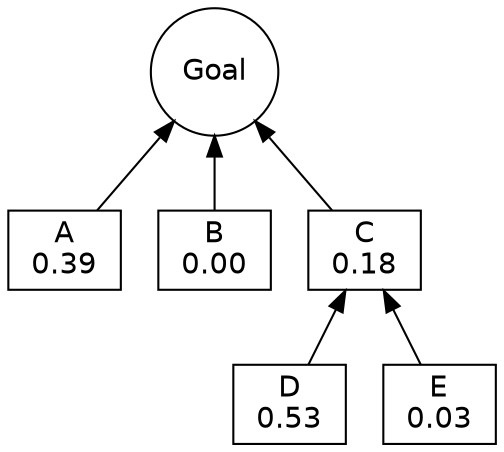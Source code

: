 digraph G {
    rankdir = BT;
	
	node [shape = circle, fontname = Helvetica]
		Goal

	node [shape = box, fontname = Helvetica]
		A [label = "A\n0.39"];
		B [label = "B\n0.00"];
		C [label = "C\n0.18"];
		D [label = "D\n0.53"];
		E [label = "E\n0.03"];

	edge [dir=""]
		A->Goal; B->Goal; C->Goal;
		D->C; E->C;
}